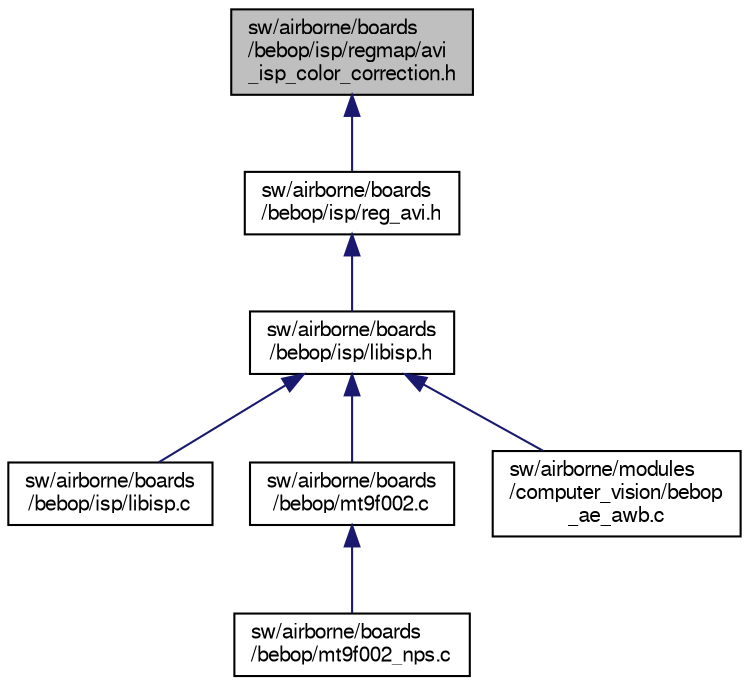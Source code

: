 digraph "sw/airborne/boards/bebop/isp/regmap/avi_isp_color_correction.h"
{
  edge [fontname="FreeSans",fontsize="10",labelfontname="FreeSans",labelfontsize="10"];
  node [fontname="FreeSans",fontsize="10",shape=record];
  Node1 [label="sw/airborne/boards\l/bebop/isp/regmap/avi\l_isp_color_correction.h",height=0.2,width=0.4,color="black", fillcolor="grey75", style="filled", fontcolor="black"];
  Node1 -> Node2 [dir="back",color="midnightblue",fontsize="10",style="solid",fontname="FreeSans"];
  Node2 [label="sw/airborne/boards\l/bebop/isp/reg_avi.h",height=0.2,width=0.4,color="black", fillcolor="white", style="filled",URL="$reg__avi_8h.html"];
  Node2 -> Node3 [dir="back",color="midnightblue",fontsize="10",style="solid",fontname="FreeSans"];
  Node3 [label="sw/airborne/boards\l/bebop/isp/libisp.h",height=0.2,width=0.4,color="black", fillcolor="white", style="filled",URL="$libisp_8h.html"];
  Node3 -> Node4 [dir="back",color="midnightblue",fontsize="10",style="solid",fontname="FreeSans"];
  Node4 [label="sw/airborne/boards\l/bebop/isp/libisp.c",height=0.2,width=0.4,color="black", fillcolor="white", style="filled",URL="$libisp_8c.html"];
  Node3 -> Node5 [dir="back",color="midnightblue",fontsize="10",style="solid",fontname="FreeSans"];
  Node5 [label="sw/airborne/boards\l/bebop/mt9f002.c",height=0.2,width=0.4,color="black", fillcolor="white", style="filled",URL="$mt9f002_8c.html",tooltip="Initialization of MT9F002 chip and options to change settings. "];
  Node5 -> Node6 [dir="back",color="midnightblue",fontsize="10",style="solid",fontname="FreeSans"];
  Node6 [label="sw/airborne/boards\l/bebop/mt9f002_nps.c",height=0.2,width=0.4,color="black", fillcolor="white", style="filled",URL="$mt9f002__nps_8c.html"];
  Node3 -> Node7 [dir="back",color="midnightblue",fontsize="10",style="solid",fontname="FreeSans"];
  Node7 [label="sw/airborne/modules\l/computer_vision/bebop\l_ae_awb.c",height=0.2,width=0.4,color="black", fillcolor="white", style="filled",URL="$bebop__ae__awb_8c.html"];
}
